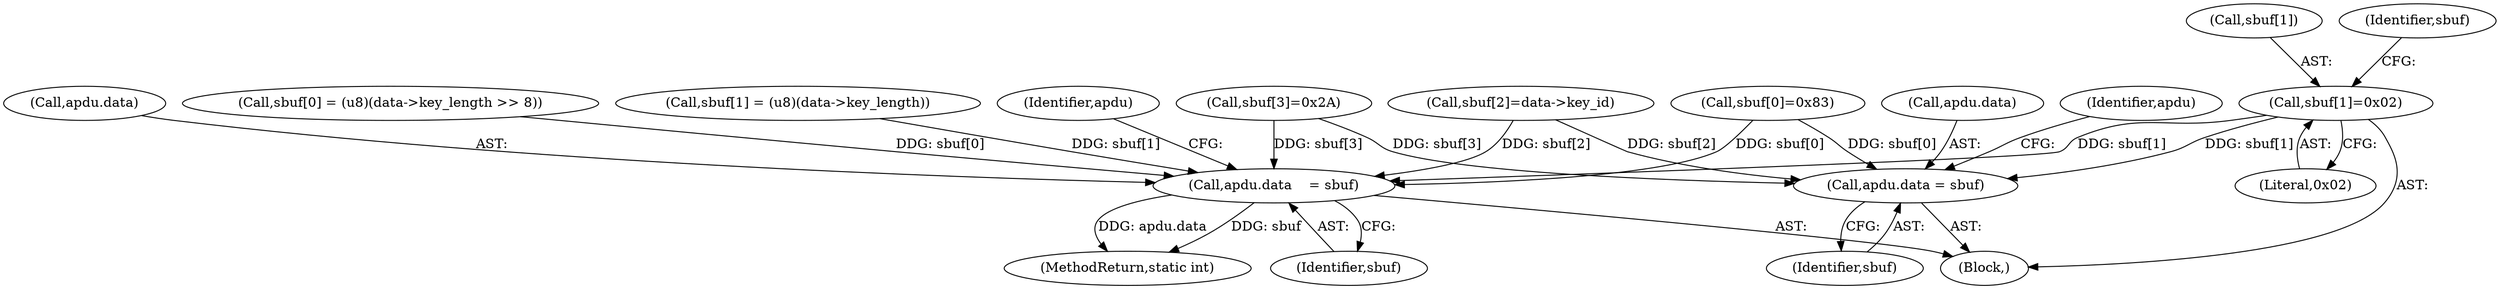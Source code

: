 digraph "0_OpenSC_8fe377e93b4b56060e5bbfb6f3142ceaeca744fa_5@array" {
"1000144" [label="(Call,sbuf[1]=0x02)"];
"1000161" [label="(Call,apdu.data = sbuf)"];
"1000245" [label="(Call,apdu.data    = sbuf)"];
"1000162" [label="(Call,apdu.data)"];
"1000168" [label="(Identifier,apdu)"];
"1000456" [label="(MethodReturn,static int)"];
"1000149" [label="(Call,sbuf[2]=data->key_id)"];
"1000165" [label="(Identifier,sbuf)"];
"1000236" [label="(Call,sbuf[1] = (u8)(data->key_length))"];
"1000249" [label="(Identifier,sbuf)"];
"1000156" [label="(Call,sbuf[3]=0x2A)"];
"1000144" [label="(Call,sbuf[1]=0x02)"];
"1000225" [label="(Call,sbuf[0] = (u8)(data->key_length >> 8))"];
"1000145" [label="(Call,sbuf[1])"];
"1000148" [label="(Literal,0x02)"];
"1000139" [label="(Call,sbuf[0]=0x83)"];
"1000107" [label="(Block,)"];
"1000252" [label="(Identifier,apdu)"];
"1000246" [label="(Call,apdu.data)"];
"1000245" [label="(Call,apdu.data    = sbuf)"];
"1000151" [label="(Identifier,sbuf)"];
"1000161" [label="(Call,apdu.data = sbuf)"];
"1000144" -> "1000107"  [label="AST: "];
"1000144" -> "1000148"  [label="CFG: "];
"1000145" -> "1000144"  [label="AST: "];
"1000148" -> "1000144"  [label="AST: "];
"1000151" -> "1000144"  [label="CFG: "];
"1000144" -> "1000161"  [label="DDG: sbuf[1]"];
"1000144" -> "1000245"  [label="DDG: sbuf[1]"];
"1000161" -> "1000107"  [label="AST: "];
"1000161" -> "1000165"  [label="CFG: "];
"1000162" -> "1000161"  [label="AST: "];
"1000165" -> "1000161"  [label="AST: "];
"1000168" -> "1000161"  [label="CFG: "];
"1000156" -> "1000161"  [label="DDG: sbuf[3]"];
"1000139" -> "1000161"  [label="DDG: sbuf[0]"];
"1000149" -> "1000161"  [label="DDG: sbuf[2]"];
"1000245" -> "1000107"  [label="AST: "];
"1000245" -> "1000249"  [label="CFG: "];
"1000246" -> "1000245"  [label="AST: "];
"1000249" -> "1000245"  [label="AST: "];
"1000252" -> "1000245"  [label="CFG: "];
"1000245" -> "1000456"  [label="DDG: apdu.data"];
"1000245" -> "1000456"  [label="DDG: sbuf"];
"1000236" -> "1000245"  [label="DDG: sbuf[1]"];
"1000156" -> "1000245"  [label="DDG: sbuf[3]"];
"1000225" -> "1000245"  [label="DDG: sbuf[0]"];
"1000149" -> "1000245"  [label="DDG: sbuf[2]"];
"1000139" -> "1000245"  [label="DDG: sbuf[0]"];
}
